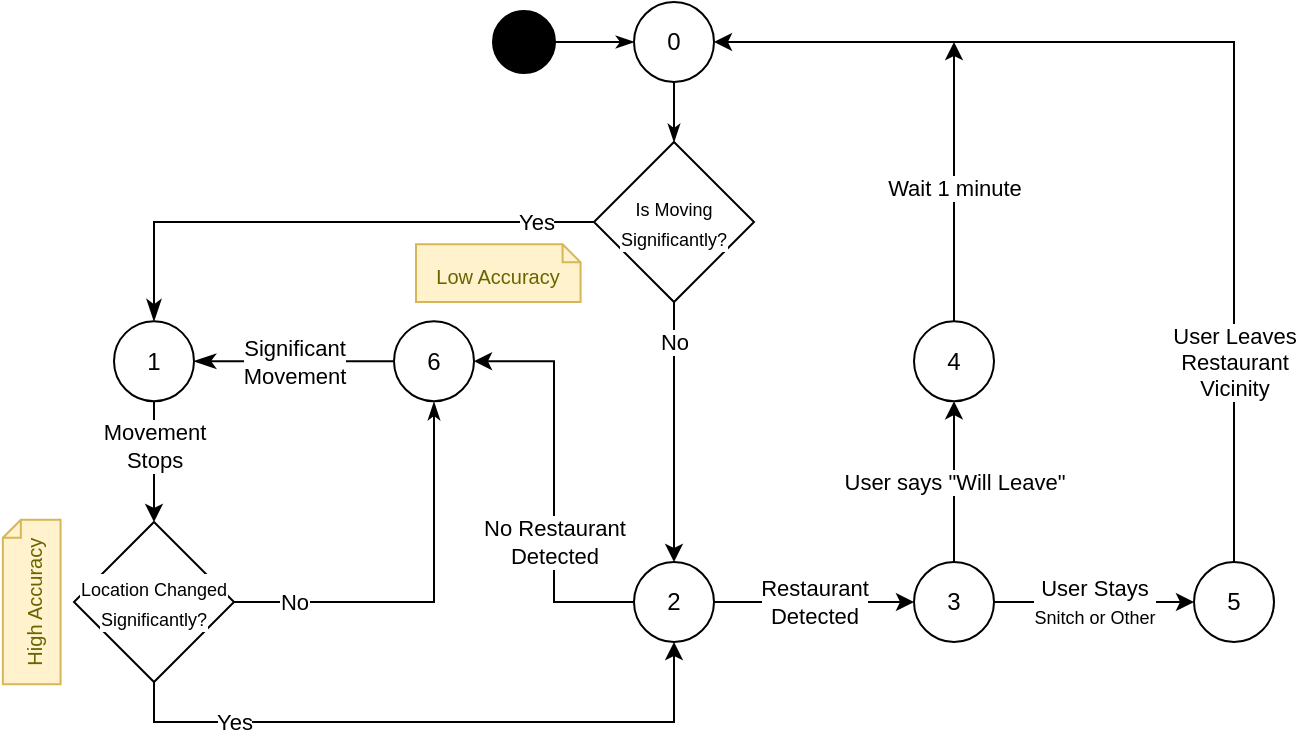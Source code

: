 <mxfile version="13.0.3" type="device"><diagram id="C5RBs43oDa-KdzZeNtuy" name="Location States"><mxGraphModel dx="737" dy="469" grid="1" gridSize="10" guides="1" tooltips="1" connect="1" arrows="1" fold="1" page="1" pageScale="1" pageWidth="827" pageHeight="1169" background="none" math="0" shadow="0"><root><mxCell id="WIyWlLk6GJQsqaUBKTNV-0"/><mxCell id="WIyWlLk6GJQsqaUBKTNV-1" parent="WIyWlLk6GJQsqaUBKTNV-0"/><mxCell id="WIyWlLk6GJQsqaUBKTNV-2" value="" style="rounded=0;html=1;jettySize=auto;orthogonalLoop=1;fontSize=11;endArrow=classicThin;endFill=1;endSize=8;strokeWidth=1;shadow=0;labelBackgroundColor=none;edgeStyle=orthogonalEdgeStyle;entryX=1;entryY=0.5;entryDx=0;entryDy=0;exitX=0;exitY=0.5;exitDx=0;exitDy=0;" parent="WIyWlLk6GJQsqaUBKTNV-1" source="TS5sbN8xzhxrSzGQsD66-0" target="d19TpjNxaHKr3j5TBn6w-41" edge="1"><mxGeometry relative="1" as="geometry"><mxPoint x="400" y="160" as="sourcePoint"/><mxPoint x="180" y="150" as="targetPoint"/><Array as="points"/></mxGeometry></mxCell><mxCell id="d19TpjNxaHKr3j5TBn6w-36" value="Significant&lt;br&gt;Movement" style="edgeLabel;html=1;align=center;verticalAlign=middle;resizable=0;points=[];" parent="WIyWlLk6GJQsqaUBKTNV-2" vertex="1" connectable="0"><mxGeometry x="-0.249" y="-2" relative="1" as="geometry"><mxPoint x="-12.76" y="2" as="offset"/></mxGeometry></mxCell><mxCell id="d19TpjNxaHKr3j5TBn6w-39" style="edgeStyle=orthogonalEdgeStyle;rounded=0;orthogonalLoop=1;jettySize=auto;html=1;exitX=0.5;exitY=1;exitDx=0;exitDy=0;entryX=0.5;entryY=0;entryDx=0;entryDy=0;" parent="WIyWlLk6GJQsqaUBKTNV-1" source="d19TpjNxaHKr3j5TBn6w-53" target="d19TpjNxaHKr3j5TBn6w-1" edge="1"><mxGeometry relative="1" as="geometry"><mxPoint x="340" y="160" as="targetPoint"/><mxPoint x="420" y="180" as="sourcePoint"/><Array as="points"/></mxGeometry></mxCell><mxCell id="d19TpjNxaHKr3j5TBn6w-40" value="No" style="edgeLabel;html=1;align=center;verticalAlign=middle;resizable=0;points=[];" parent="d19TpjNxaHKr3j5TBn6w-39" vertex="1" connectable="0"><mxGeometry x="0.141" y="-6" relative="1" as="geometry"><mxPoint x="6" y="-54.48" as="offset"/></mxGeometry></mxCell><mxCell id="d19TpjNxaHKr3j5TBn6w-2" style="edgeStyle=orthogonalEdgeStyle;rounded=0;orthogonalLoop=1;jettySize=auto;html=1;entryX=0;entryY=0.5;entryDx=0;entryDy=0;" parent="WIyWlLk6GJQsqaUBKTNV-1" source="d19TpjNxaHKr3j5TBn6w-1" target="d19TpjNxaHKr3j5TBn6w-4" edge="1"><mxGeometry relative="1" as="geometry"><mxPoint x="410" y="380" as="targetPoint"/></mxGeometry></mxCell><mxCell id="d19TpjNxaHKr3j5TBn6w-3" value="Restaurant&lt;br&gt;Detected" style="edgeLabel;html=1;align=center;verticalAlign=middle;resizable=0;points=[];" parent="d19TpjNxaHKr3j5TBn6w-2" vertex="1" connectable="0"><mxGeometry x="0.323" y="-3" relative="1" as="geometry"><mxPoint x="-16.29" y="-3" as="offset"/></mxGeometry></mxCell><mxCell id="d19TpjNxaHKr3j5TBn6w-6" style="edgeStyle=orthogonalEdgeStyle;rounded=0;orthogonalLoop=1;jettySize=auto;html=1;entryX=1;entryY=0.5;entryDx=0;entryDy=0;exitX=0;exitY=0.5;exitDx=0;exitDy=0;" parent="WIyWlLk6GJQsqaUBKTNV-1" source="d19TpjNxaHKr3j5TBn6w-1" target="TS5sbN8xzhxrSzGQsD66-0" edge="1"><mxGeometry relative="1" as="geometry"><mxPoint x="100" y="350" as="targetPoint"/><Array as="points"><mxPoint x="360" y="380"/><mxPoint x="360" y="260"/></Array></mxGeometry></mxCell><mxCell id="d19TpjNxaHKr3j5TBn6w-7" value="No Restaurant&lt;br&gt;Detected" style="edgeLabel;html=1;align=center;verticalAlign=middle;resizable=0;points=[];" parent="d19TpjNxaHKr3j5TBn6w-6" vertex="1" connectable="0"><mxGeometry x="-0.227" y="2" relative="1" as="geometry"><mxPoint x="2.0" y="7.24" as="offset"/></mxGeometry></mxCell><mxCell id="d19TpjNxaHKr3j5TBn6w-1" value="2" style="ellipse;whiteSpace=wrap;html=1;aspect=fixed;" parent="WIyWlLk6GJQsqaUBKTNV-1" vertex="1"><mxGeometry x="400" y="360" width="40" height="40" as="geometry"/></mxCell><mxCell id="d19TpjNxaHKr3j5TBn6w-11" value="" style="edgeStyle=orthogonalEdgeStyle;rounded=0;orthogonalLoop=1;jettySize=auto;html=1;" parent="WIyWlLk6GJQsqaUBKTNV-1" source="d19TpjNxaHKr3j5TBn6w-4" target="d19TpjNxaHKr3j5TBn6w-10" edge="1"><mxGeometry relative="1" as="geometry"/></mxCell><mxCell id="d19TpjNxaHKr3j5TBn6w-13" value="User says &quot;Will Leave&quot;" style="edgeLabel;html=1;align=center;verticalAlign=middle;resizable=0;points=[];" parent="d19TpjNxaHKr3j5TBn6w-11" vertex="1" connectable="0"><mxGeometry x="-0.73" y="-1" relative="1" as="geometry"><mxPoint x="-1" y="-28.97" as="offset"/></mxGeometry></mxCell><mxCell id="d19TpjNxaHKr3j5TBn6w-16" value="" style="edgeStyle=orthogonalEdgeStyle;rounded=0;orthogonalLoop=1;jettySize=auto;html=1;exitX=1;exitY=0.5;exitDx=0;exitDy=0;" parent="WIyWlLk6GJQsqaUBKTNV-1" source="d19TpjNxaHKr3j5TBn6w-4" target="d19TpjNxaHKr3j5TBn6w-15" edge="1"><mxGeometry relative="1" as="geometry"><Array as="points"><mxPoint x="609.04" y="380"/><mxPoint x="609.04" y="380"/></Array></mxGeometry></mxCell><mxCell id="d19TpjNxaHKr3j5TBn6w-17" value="User Stays&lt;br style=&quot;font-size: 7px&quot;&gt;&lt;font style=&quot;font-size: 9px&quot;&gt;Snitch or Other&lt;/font&gt;" style="edgeLabel;html=1;align=center;verticalAlign=middle;resizable=0;points=[];" parent="d19TpjNxaHKr3j5TBn6w-16" vertex="1" connectable="0"><mxGeometry x="-0.25" y="9" relative="1" as="geometry"><mxPoint x="11.79" y="8.97" as="offset"/></mxGeometry></mxCell><mxCell id="d19TpjNxaHKr3j5TBn6w-4" value="3" style="ellipse;whiteSpace=wrap;html=1;aspect=fixed;" parent="WIyWlLk6GJQsqaUBKTNV-1" vertex="1"><mxGeometry x="540" y="360" width="40" height="40" as="geometry"/></mxCell><mxCell id="d19TpjNxaHKr3j5TBn6w-22" style="edgeStyle=orthogonalEdgeStyle;rounded=0;orthogonalLoop=1;jettySize=auto;html=1;entryX=1;entryY=0.5;entryDx=0;entryDy=0;" parent="WIyWlLk6GJQsqaUBKTNV-1" source="d19TpjNxaHKr3j5TBn6w-15" target="d19TpjNxaHKr3j5TBn6w-69" edge="1"><mxGeometry relative="1" as="geometry"><mxPoint x="440" y="190" as="targetPoint"/><Array as="points"><mxPoint x="700" y="100"/></Array></mxGeometry></mxCell><mxCell id="d19TpjNxaHKr3j5TBn6w-23" value="User Leaves&lt;br&gt;Restaurant&lt;br&gt;Vicinity" style="edgeLabel;html=1;align=center;verticalAlign=middle;resizable=0;points=[];" parent="d19TpjNxaHKr3j5TBn6w-22" vertex="1" connectable="0"><mxGeometry x="-0.387" y="-3" relative="1" as="geometry"><mxPoint x="-3.02" y="58.91" as="offset"/></mxGeometry></mxCell><mxCell id="d19TpjNxaHKr3j5TBn6w-15" value="5" style="ellipse;whiteSpace=wrap;html=1;aspect=fixed;perimeterSpacing=0;" parent="WIyWlLk6GJQsqaUBKTNV-1" vertex="1"><mxGeometry x="680" y="360" width="40" height="40" as="geometry"/></mxCell><mxCell id="d19TpjNxaHKr3j5TBn6w-21" style="edgeStyle=orthogonalEdgeStyle;rounded=0;orthogonalLoop=1;jettySize=auto;html=1;" parent="WIyWlLk6GJQsqaUBKTNV-1" source="d19TpjNxaHKr3j5TBn6w-10" edge="1"><mxGeometry relative="1" as="geometry"><mxPoint x="560" y="100" as="targetPoint"/><Array as="points"><mxPoint x="560" y="210"/><mxPoint x="560" y="210"/></Array></mxGeometry></mxCell><mxCell id="d19TpjNxaHKr3j5TBn6w-31" value="Wait 1 minute" style="edgeLabel;html=1;align=center;verticalAlign=middle;resizable=0;points=[];" parent="d19TpjNxaHKr3j5TBn6w-21" vertex="1" connectable="0"><mxGeometry x="0.252" relative="1" as="geometry"><mxPoint x="-1.138e-15" y="20.4" as="offset"/></mxGeometry></mxCell><mxCell id="d19TpjNxaHKr3j5TBn6w-10" value="4" style="ellipse;whiteSpace=wrap;html=1;aspect=fixed;" parent="WIyWlLk6GJQsqaUBKTNV-1" vertex="1"><mxGeometry x="540" y="239.6" width="40" height="40" as="geometry"/></mxCell><mxCell id="d19TpjNxaHKr3j5TBn6w-37" style="edgeStyle=orthogonalEdgeStyle;rounded=0;orthogonalLoop=1;jettySize=auto;html=1;exitX=0.5;exitY=1;exitDx=0;exitDy=0;entryX=0.5;entryY=1;entryDx=0;entryDy=0;" parent="WIyWlLk6GJQsqaUBKTNV-1" source="d19TpjNxaHKr3j5TBn6w-49" target="d19TpjNxaHKr3j5TBn6w-1" edge="1"><mxGeometry relative="1" as="geometry"><mxPoint x="180" y="280" as="sourcePoint"/><mxPoint x="170" y="420" as="targetPoint"/><Array as="points"><mxPoint x="160" y="440"/><mxPoint x="420" y="440"/></Array></mxGeometry></mxCell><mxCell id="d19TpjNxaHKr3j5TBn6w-48" value="Yes" style="edgeLabel;html=1;align=center;verticalAlign=middle;resizable=0;points=[];" parent="d19TpjNxaHKr3j5TBn6w-37" vertex="1" connectable="0"><mxGeometry x="-0.274" y="1" relative="1" as="geometry"><mxPoint x="-55.86" y="1.0" as="offset"/></mxGeometry></mxCell><mxCell id="d19TpjNxaHKr3j5TBn6w-42" style="edgeStyle=orthogonalEdgeStyle;rounded=0;orthogonalLoop=1;jettySize=auto;html=1;entryX=0.5;entryY=0;entryDx=0;entryDy=0;" parent="WIyWlLk6GJQsqaUBKTNV-1" source="d19TpjNxaHKr3j5TBn6w-41" target="d19TpjNxaHKr3j5TBn6w-49" edge="1"><mxGeometry relative="1" as="geometry"><mxPoint x="110.0" y="256.02" as="targetPoint"/></mxGeometry></mxCell><mxCell id="d19TpjNxaHKr3j5TBn6w-43" value="Movement&lt;br&gt;Stops" style="edgeLabel;html=1;align=center;verticalAlign=middle;resizable=0;points=[];" parent="d19TpjNxaHKr3j5TBn6w-42" vertex="1" connectable="0"><mxGeometry x="0.066" relative="1" as="geometry"><mxPoint x="-0.15" y="-9.79" as="offset"/></mxGeometry></mxCell><mxCell id="d19TpjNxaHKr3j5TBn6w-41" value="1" style="ellipse;whiteSpace=wrap;html=1;aspect=fixed;" parent="WIyWlLk6GJQsqaUBKTNV-1" vertex="1"><mxGeometry x="140" y="239.6" width="40" height="40" as="geometry"/></mxCell><mxCell id="d19TpjNxaHKr3j5TBn6w-50" style="edgeStyle=orthogonalEdgeStyle;rounded=0;orthogonalLoop=1;jettySize=auto;html=1;endArrow=classicThin;endFill=1;exitX=1;exitY=0.5;exitDx=0;exitDy=0;" parent="WIyWlLk6GJQsqaUBKTNV-1" source="d19TpjNxaHKr3j5TBn6w-49" edge="1"><mxGeometry relative="1" as="geometry"><mxPoint x="300" y="280" as="targetPoint"/><Array as="points"><mxPoint x="300" y="380"/></Array></mxGeometry></mxCell><mxCell id="d19TpjNxaHKr3j5TBn6w-51" value="No" style="edgeLabel;html=1;align=center;verticalAlign=middle;resizable=0;points=[];" parent="d19TpjNxaHKr3j5TBn6w-50" vertex="1" connectable="0"><mxGeometry x="-0.374" y="-6" relative="1" as="geometry"><mxPoint x="-32.76" y="-6" as="offset"/></mxGeometry></mxCell><mxCell id="d19TpjNxaHKr3j5TBn6w-49" value="&lt;span style=&quot;background-color: rgb(255 , 255 , 255)&quot;&gt;&lt;font style=&quot;line-height: 0% ; font-size: 9px&quot;&gt;Location Changed Significantly?&lt;/font&gt;&lt;/span&gt;" style="rhombus;whiteSpace=wrap;html=1;fillColor=none;" parent="WIyWlLk6GJQsqaUBKTNV-1" vertex="1"><mxGeometry x="120" y="340.0" width="80" height="80" as="geometry"/></mxCell><mxCell id="d19TpjNxaHKr3j5TBn6w-53" value="&lt;span style=&quot;background-color: rgb(255 , 255 , 255)&quot;&gt;&lt;font style=&quot;line-height: 0% ; font-size: 9px&quot;&gt;Is Moving Significantly?&lt;/font&gt;&lt;/span&gt;" style="rhombus;whiteSpace=wrap;html=1;fillColor=none;" parent="WIyWlLk6GJQsqaUBKTNV-1" vertex="1"><mxGeometry x="380" y="150.0" width="80" height="80" as="geometry"/></mxCell><mxCell id="d19TpjNxaHKr3j5TBn6w-64" style="edgeStyle=orthogonalEdgeStyle;rounded=0;orthogonalLoop=1;jettySize=auto;html=1;endArrow=classicThin;endFill=1;" parent="WIyWlLk6GJQsqaUBKTNV-1" source="d19TpjNxaHKr3j5TBn6w-63" edge="1"><mxGeometry relative="1" as="geometry"><mxPoint x="400" y="100" as="targetPoint"/></mxGeometry></mxCell><mxCell id="d19TpjNxaHKr3j5TBn6w-63" value="" style="strokeWidth=2;html=1;shape=mxgraph.flowchart.start_2;whiteSpace=wrap;fillColor=#000000;" parent="WIyWlLk6GJQsqaUBKTNV-1" vertex="1"><mxGeometry x="330" y="85" width="30" height="30" as="geometry"/></mxCell><mxCell id="d19TpjNxaHKr3j5TBn6w-65" value="&lt;font style=&quot;font-size: 10px&quot;&gt;High Accuracy&lt;/font&gt;" style="shape=note;strokeWidth=1;fontSize=14;size=9;whiteSpace=wrap;html=1;fillColor=#fff2cc;strokeColor=#d6b656;fontColor=#666600;rotation=-90;" parent="WIyWlLk6GJQsqaUBKTNV-1" vertex="1"><mxGeometry x="57.7" y="365.57" width="82.3" height="28.85" as="geometry"/></mxCell><mxCell id="d19TpjNxaHKr3j5TBn6w-66" value="&lt;font style=&quot;font-size: 10px&quot;&gt;Low Accuracy&lt;/font&gt;" style="shape=note;strokeWidth=1;fontSize=14;size=9;whiteSpace=wrap;html=1;fillColor=#fff2cc;strokeColor=#d6b656;fontColor=#666600;rotation=0;" parent="WIyWlLk6GJQsqaUBKTNV-1" vertex="1"><mxGeometry x="291" y="201.15" width="82.3" height="28.85" as="geometry"/></mxCell><mxCell id="d19TpjNxaHKr3j5TBn6w-70" style="edgeStyle=orthogonalEdgeStyle;rounded=0;orthogonalLoop=1;jettySize=auto;html=1;entryX=0.5;entryY=0;entryDx=0;entryDy=0;endArrow=classicThin;endFill=1;" parent="WIyWlLk6GJQsqaUBKTNV-1" source="d19TpjNxaHKr3j5TBn6w-69" target="d19TpjNxaHKr3j5TBn6w-53" edge="1"><mxGeometry relative="1" as="geometry"/></mxCell><mxCell id="d19TpjNxaHKr3j5TBn6w-69" value="0" style="ellipse;whiteSpace=wrap;html=1;aspect=fixed;strokeWidth=1;fillColor=none;" parent="WIyWlLk6GJQsqaUBKTNV-1" vertex="1"><mxGeometry x="400" y="80" width="40" height="40" as="geometry"/></mxCell><mxCell id="TS5sbN8xzhxrSzGQsD66-0" value="6" style="ellipse;whiteSpace=wrap;html=1;aspect=fixed;" vertex="1" parent="WIyWlLk6GJQsqaUBKTNV-1"><mxGeometry x="280" y="239.6" width="40" height="40" as="geometry"/></mxCell><mxCell id="TS5sbN8xzhxrSzGQsD66-3" value="" style="rounded=0;html=1;jettySize=auto;orthogonalLoop=1;fontSize=11;endArrow=classicThin;endFill=1;endSize=8;strokeWidth=1;shadow=0;labelBackgroundColor=none;edgeStyle=orthogonalEdgeStyle;entryX=0.5;entryY=0;entryDx=0;entryDy=0;exitX=0;exitY=0.5;exitDx=0;exitDy=0;" edge="1" parent="WIyWlLk6GJQsqaUBKTNV-1" source="d19TpjNxaHKr3j5TBn6w-53" target="d19TpjNxaHKr3j5TBn6w-41"><mxGeometry relative="1" as="geometry"><mxPoint x="380" y="190" as="sourcePoint"/><mxPoint x="260.0" y="259.6" as="targetPoint"/><Array as="points"><mxPoint x="160" y="190"/></Array></mxGeometry></mxCell><mxCell id="TS5sbN8xzhxrSzGQsD66-4" value="Yes" style="edgeLabel;html=1;align=center;verticalAlign=middle;resizable=0;points=[];" vertex="1" connectable="0" parent="TS5sbN8xzhxrSzGQsD66-3"><mxGeometry x="-0.249" y="-2" relative="1" as="geometry"><mxPoint x="71.38" y="2" as="offset"/></mxGeometry></mxCell></root></mxGraphModel></diagram></mxfile>
